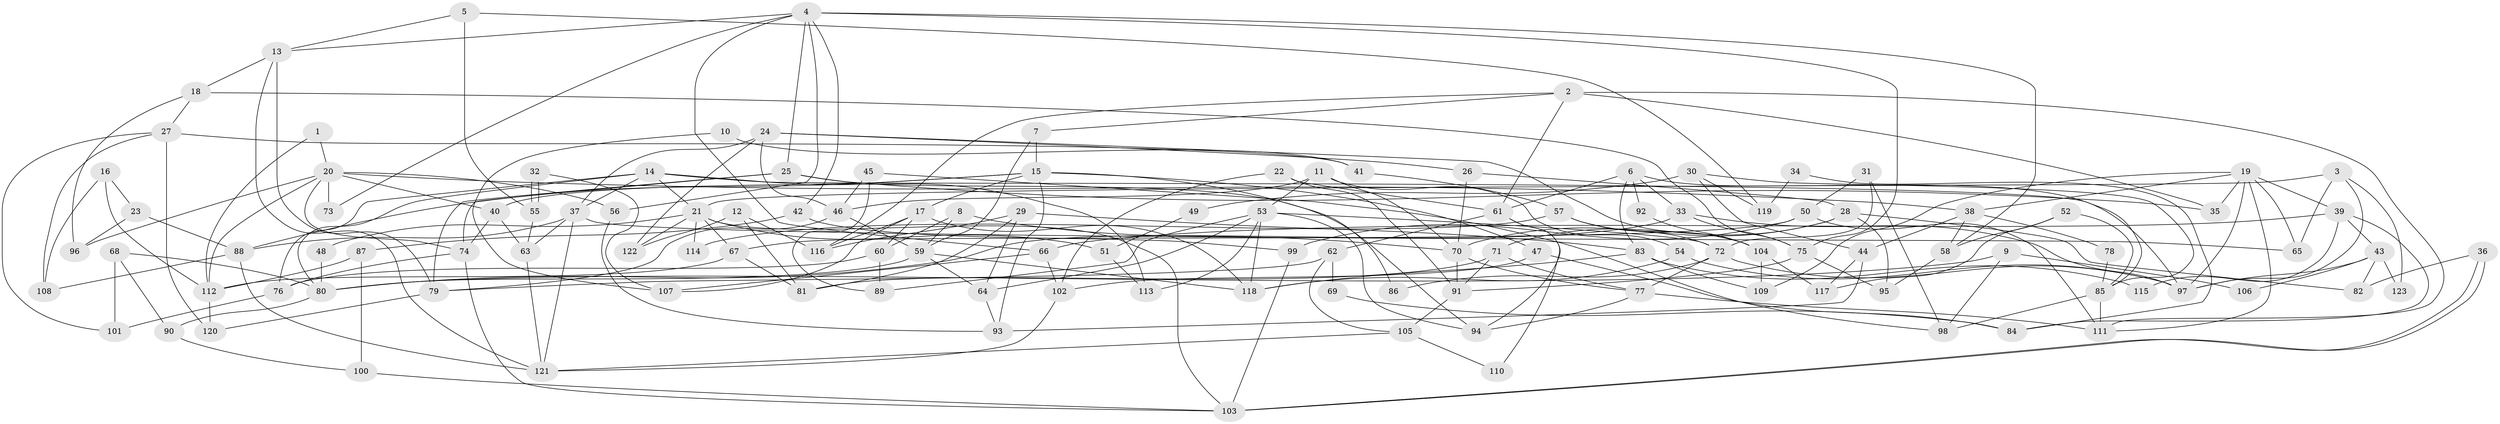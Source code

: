 // coarse degree distribution, {2: 0.12359550561797752, 6: 0.06741573033707865, 4: 0.20224719101123595, 8: 0.0898876404494382, 3: 0.2247191011235955, 9: 0.0449438202247191, 7: 0.10112359550561797, 5: 0.14606741573033707}
// Generated by graph-tools (version 1.1) at 2025/41/03/06/25 10:41:58]
// undirected, 123 vertices, 246 edges
graph export_dot {
graph [start="1"]
  node [color=gray90,style=filled];
  1;
  2;
  3;
  4;
  5;
  6;
  7;
  8;
  9;
  10;
  11;
  12;
  13;
  14;
  15;
  16;
  17;
  18;
  19;
  20;
  21;
  22;
  23;
  24;
  25;
  26;
  27;
  28;
  29;
  30;
  31;
  32;
  33;
  34;
  35;
  36;
  37;
  38;
  39;
  40;
  41;
  42;
  43;
  44;
  45;
  46;
  47;
  48;
  49;
  50;
  51;
  52;
  53;
  54;
  55;
  56;
  57;
  58;
  59;
  60;
  61;
  62;
  63;
  64;
  65;
  66;
  67;
  68;
  69;
  70;
  71;
  72;
  73;
  74;
  75;
  76;
  77;
  78;
  79;
  80;
  81;
  82;
  83;
  84;
  85;
  86;
  87;
  88;
  89;
  90;
  91;
  92;
  93;
  94;
  95;
  96;
  97;
  98;
  99;
  100;
  101;
  102;
  103;
  104;
  105;
  106;
  107;
  108;
  109;
  110;
  111;
  112;
  113;
  114;
  115;
  116;
  117;
  118;
  119;
  120;
  121;
  122;
  123;
  1 -- 20;
  1 -- 112;
  2 -- 7;
  2 -- 35;
  2 -- 61;
  2 -- 111;
  2 -- 116;
  3 -- 97;
  3 -- 21;
  3 -- 65;
  3 -- 123;
  4 -- 25;
  4 -- 56;
  4 -- 13;
  4 -- 42;
  4 -- 58;
  4 -- 66;
  4 -- 73;
  4 -- 75;
  5 -- 55;
  5 -- 13;
  5 -- 119;
  6 -- 85;
  6 -- 83;
  6 -- 33;
  6 -- 61;
  6 -- 92;
  7 -- 59;
  7 -- 15;
  8 -- 70;
  8 -- 59;
  8 -- 60;
  9 -- 80;
  9 -- 98;
  9 -- 106;
  10 -- 107;
  10 -- 41;
  11 -- 70;
  11 -- 46;
  11 -- 53;
  11 -- 54;
  12 -- 122;
  12 -- 116;
  12 -- 81;
  13 -- 121;
  13 -- 18;
  13 -- 79;
  14 -- 76;
  14 -- 21;
  14 -- 37;
  14 -- 80;
  14 -- 97;
  14 -- 113;
  15 -- 88;
  15 -- 40;
  15 -- 17;
  15 -- 47;
  15 -- 86;
  15 -- 93;
  16 -- 108;
  16 -- 112;
  16 -- 23;
  17 -- 118;
  17 -- 60;
  17 -- 107;
  17 -- 116;
  18 -- 75;
  18 -- 27;
  18 -- 96;
  19 -- 38;
  19 -- 97;
  19 -- 35;
  19 -- 39;
  19 -- 65;
  19 -- 109;
  19 -- 111;
  20 -- 74;
  20 -- 96;
  20 -- 38;
  20 -- 40;
  20 -- 56;
  20 -- 73;
  20 -- 112;
  21 -- 67;
  21 -- 103;
  21 -- 48;
  21 -- 51;
  21 -- 114;
  21 -- 122;
  22 -- 91;
  22 -- 61;
  22 -- 102;
  23 -- 88;
  23 -- 96;
  24 -- 46;
  24 -- 37;
  24 -- 26;
  24 -- 104;
  24 -- 122;
  25 -- 94;
  25 -- 79;
  25 -- 35;
  25 -- 74;
  26 -- 70;
  26 -- 28;
  27 -- 120;
  27 -- 41;
  27 -- 101;
  27 -- 108;
  28 -- 71;
  28 -- 70;
  28 -- 82;
  28 -- 95;
  29 -- 116;
  29 -- 81;
  29 -- 64;
  29 -- 83;
  30 -- 44;
  30 -- 85;
  30 -- 49;
  30 -- 119;
  31 -- 50;
  31 -- 72;
  31 -- 98;
  32 -- 107;
  32 -- 55;
  32 -- 55;
  33 -- 97;
  33 -- 75;
  33 -- 80;
  34 -- 119;
  34 -- 84;
  36 -- 103;
  36 -- 103;
  36 -- 82;
  37 -- 65;
  37 -- 63;
  37 -- 88;
  37 -- 121;
  38 -- 58;
  38 -- 44;
  38 -- 78;
  39 -- 66;
  39 -- 43;
  39 -- 84;
  39 -- 115;
  40 -- 63;
  40 -- 74;
  41 -- 57;
  42 -- 99;
  42 -- 87;
  43 -- 97;
  43 -- 82;
  43 -- 106;
  43 -- 123;
  44 -- 93;
  44 -- 117;
  45 -- 89;
  45 -- 98;
  45 -- 46;
  46 -- 59;
  46 -- 79;
  47 -- 102;
  47 -- 84;
  48 -- 80;
  49 -- 51;
  50 -- 111;
  50 -- 67;
  50 -- 99;
  51 -- 113;
  52 -- 117;
  52 -- 58;
  52 -- 85;
  53 -- 94;
  53 -- 64;
  53 -- 72;
  53 -- 89;
  53 -- 113;
  53 -- 118;
  54 -- 118;
  54 -- 97;
  55 -- 63;
  56 -- 93;
  57 -- 104;
  57 -- 72;
  57 -- 114;
  58 -- 95;
  59 -- 64;
  59 -- 80;
  59 -- 118;
  60 -- 76;
  60 -- 89;
  61 -- 62;
  61 -- 94;
  61 -- 110;
  62 -- 79;
  62 -- 69;
  62 -- 105;
  63 -- 121;
  64 -- 93;
  66 -- 102;
  66 -- 107;
  67 -- 112;
  67 -- 81;
  68 -- 80;
  68 -- 101;
  68 -- 90;
  69 -- 84;
  70 -- 77;
  70 -- 91;
  71 -- 91;
  71 -- 77;
  71 -- 81;
  72 -- 97;
  72 -- 77;
  72 -- 86;
  74 -- 76;
  74 -- 103;
  75 -- 91;
  75 -- 95;
  76 -- 101;
  77 -- 111;
  77 -- 94;
  78 -- 85;
  79 -- 120;
  80 -- 90;
  83 -- 118;
  83 -- 109;
  83 -- 115;
  85 -- 111;
  85 -- 98;
  87 -- 100;
  87 -- 112;
  88 -- 121;
  88 -- 108;
  90 -- 100;
  91 -- 105;
  92 -- 104;
  99 -- 103;
  100 -- 103;
  102 -- 121;
  104 -- 109;
  104 -- 117;
  105 -- 110;
  105 -- 121;
  112 -- 120;
}
